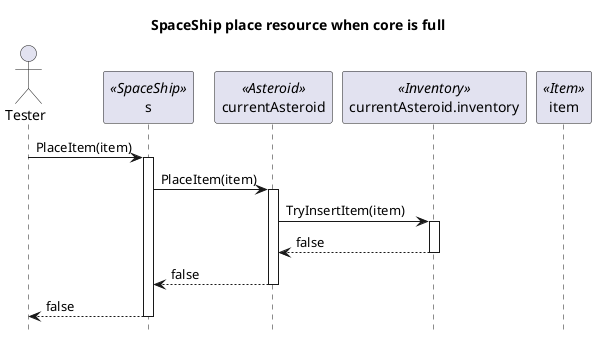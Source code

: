 @startuml
hide footbox
title SpaceShip place resource when core is full

actor Tester as Tester

participant s as s <<SpaceShip>>
participant currentAsteroid as currentAsteroid <<Asteroid>>
participant currentAsteroid.inventory as currentAsteroid.inventory <<Inventory>>
participant item as item <<Item>>

Tester -> s : PlaceItem(item)
activate s

s -> currentAsteroid ++: PlaceItem(item)

currentAsteroid -> currentAsteroid.inventory ++: TryInsertItem(item)

currentAsteroid.inventory --> currentAsteroid --: false

currentAsteroid --> s --: false

s--> Tester : false
deactivate s
@enduml

